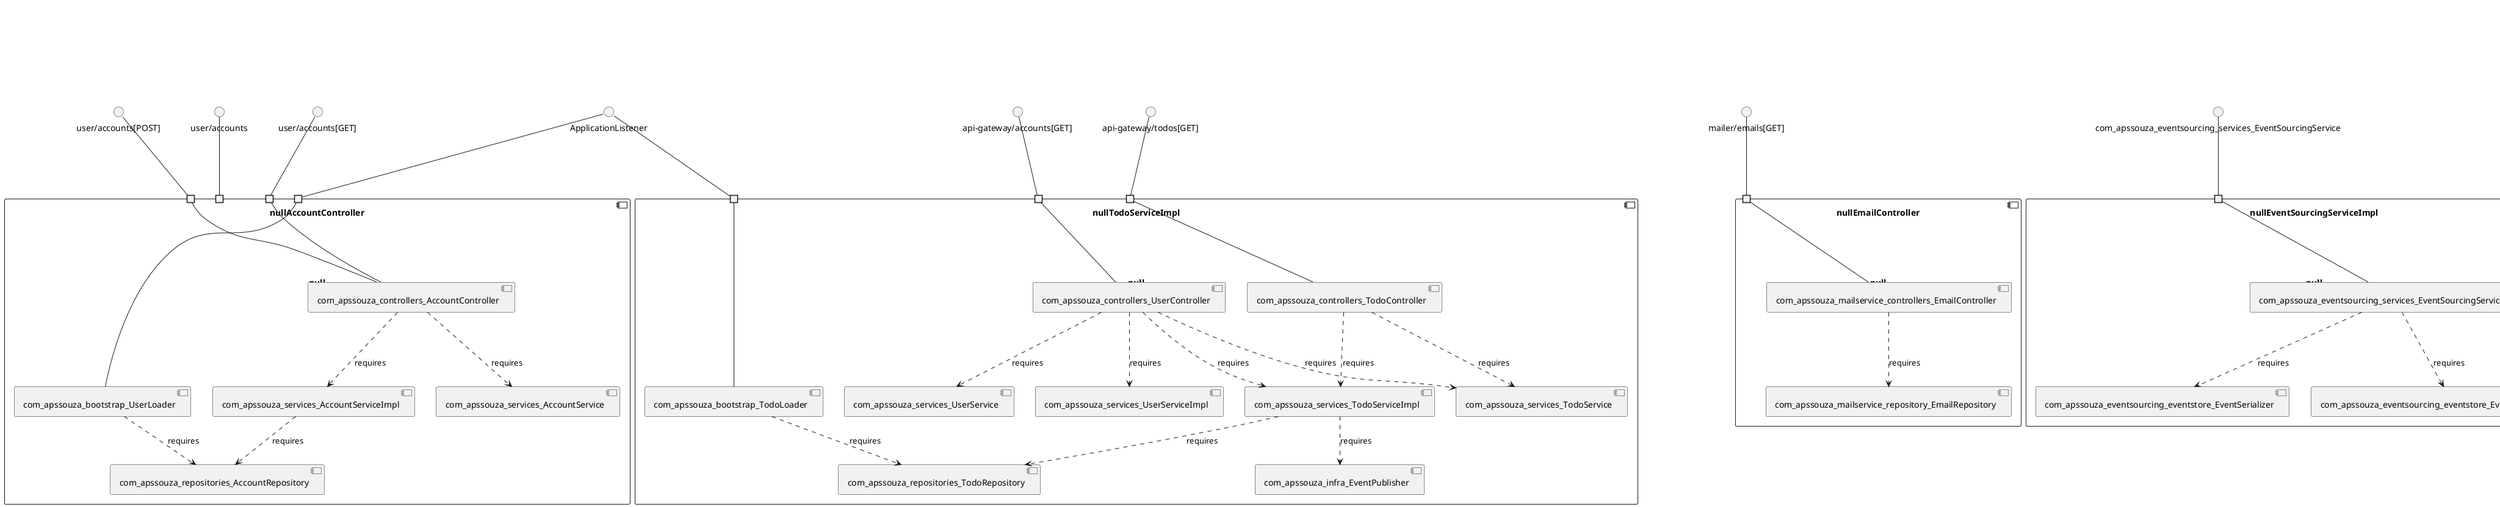 @startuml
skinparam fixCircleLabelOverlapping true
component nullAccountController\n\n\n\n\n\nnull {
[com_apssouza_controllers_AccountController]
[com_apssouza_repositories_AccountRepository]
[com_apssouza_services_AccountServiceImpl]
[com_apssouza_bootstrap_UserLoader]
[com_apssouza_services_AccountService]
portin " " as AccountController_requires_ApplicationListener
portin " " as AccountController_requires_user_accounts
portin " " as AccountController_requires_user_accounts_GET_
portin " " as AccountController_requires_user_accounts_POST_
[com_apssouza_controllers_AccountController]..>[com_apssouza_services_AccountServiceImpl] : requires
[com_apssouza_bootstrap_UserLoader]..>[com_apssouza_repositories_AccountRepository] : requires
[com_apssouza_controllers_AccountController]..>[com_apssouza_services_AccountService] : requires
[com_apssouza_services_AccountServiceImpl]..>[com_apssouza_repositories_AccountRepository] : requires
"AccountController_requires_user_accounts_GET_"--[com_apssouza_controllers_AccountController]
"AccountController_requires_user_accounts_POST_"--[com_apssouza_controllers_AccountController]
"AccountController_requires_ApplicationListener"--[com_apssouza_bootstrap_UserLoader]
}
interface "ApplicationListener" as interface.ApplicationListener
interface.ApplicationListener--"AccountController_requires_ApplicationListener"
interface "user/accounts[GET]" as interface.user_accounts_GET_
interface.user_accounts_GET_--"AccountController_requires_user_accounts_GET_"
interface "user/accounts[POST]" as interface.user_accounts_POST_
interface.user_accounts_POST_--"AccountController_requires_user_accounts_POST_"
interface "user/accounts" as interface.user_accounts
interface.user_accounts--"AccountController_requires_user_accounts"
component nullEmailController\n\n\n\n\n\nnull {
[com_apssouza_mailservice_repository_EmailRepository]
[com_apssouza_mailservice_controllers_EmailController]
portin " " as EmailController_requires_mailer_emails_GET_
[com_apssouza_mailservice_controllers_EmailController]..>[com_apssouza_mailservice_repository_EmailRepository] : requires
"EmailController_requires_mailer_emails_GET_"--[com_apssouza_mailservice_controllers_EmailController]
}
interface "mailer/emails[GET]" as interface.mailer_emails_GET_
interface.mailer_emails_GET_--"EmailController_requires_mailer_emails_GET_"
component nullEventSourcingServiceImpl\n\n\n\n\n\nnull {
[com_apssouza_eventsourcing_services_EventSourcingServiceImpl]
[com_apssouza_eventsourcing_eventstore_EventSerializer]
[com_apssouza_eventsourcing_eventstore_EventStoreRepository]
portin " " as EventSourcingServiceImpl_requires_com_apssouza_eventsourcing_services_EventSourcingService
[com_apssouza_eventsourcing_services_EventSourcingServiceImpl]..>[com_apssouza_eventsourcing_eventstore_EventSerializer] : requires
[com_apssouza_eventsourcing_services_EventSourcingServiceImpl]..>[com_apssouza_eventsourcing_eventstore_EventStoreRepository] : requires
"EventSourcingServiceImpl_requires_com_apssouza_eventsourcing_services_EventSourcingService"--[com_apssouza_eventsourcing_services_EventSourcingServiceImpl]
}
interface "com_apssouza_eventsourcing_services_EventSourcingService" as interface.com_apssouza_eventsourcing_services_EventSourcingService
interface.com_apssouza_eventsourcing_services_EventSourcingService--"EventSourcingServiceImpl_requires_com_apssouza_eventsourcing_services_EventSourcingService"
component nullNotifyController\n\n\n\n\n\nnull {
[com_apssouza_eventsourcing_commands_EmailCommandHandler]
[com_apssouza_mailservice_controllers_NotifyController]
portin " " as NotifyController_requires_mailer_send_email_GET_
[com_apssouza_mailservice_controllers_NotifyController]..>[com_apssouza_eventsourcing_commands_EmailCommandHandler] : requires
"NotifyController_requires_mailer_send_email_GET_"--[com_apssouza_mailservice_controllers_NotifyController]
}
interface "mailer/send/email[GET]" as interface.mailer_send_email_GET_
interface.mailer_send_email_GET_--"NotifyController_requires_mailer_send_email_GET_"
component nullTodoChangesController\n\n\n\n\n\nnull {
[com_apssouza_controllers_TodoChangesController]
[com_apssouza_monitors_TodoStoreEventChanges]
portin " " as TodoChangesController_requires_reminder_todo_changes_GET_
[com_apssouza_controllers_TodoChangesController]..>[com_apssouza_monitors_TodoStoreEventChanges] : requires
"TodoChangesController_requires_reminder_todo_changes_GET_"--[com_apssouza_controllers_TodoChangesController]
}
interface "reminder/todo-changes[GET]" as interface.reminder_todo_changes_GET_
interface.reminder_todo_changes_GET_--"TodoChangesController_requires_reminder_todo_changes_GET_"
component nullTodoServiceImpl\n\n\n\n\n\nnull {
[com_apssouza_services_TodoServiceImpl]
[com_apssouza_repositories_TodoRepository]
[com_apssouza_services_UserServiceImpl]
[com_apssouza_services_UserService]
[com_apssouza_controllers_UserController]
[com_apssouza_infra_EventPublisher]
[com_apssouza_services_TodoService]
[com_apssouza_bootstrap_TodoLoader]
[com_apssouza_controllers_TodoController]
portin " " as TodoServiceImpl_requires_ApplicationListener
portin " " as TodoServiceImpl_requires_api_gateway_todos_GET_
portin " " as TodoServiceImpl_requires_api_gateway_accounts_GET_
[com_apssouza_controllers_UserController]..>[com_apssouza_services_UserService] : requires
[com_apssouza_services_TodoServiceImpl]..>[com_apssouza_infra_EventPublisher] : requires
[com_apssouza_services_TodoServiceImpl]..>[com_apssouza_repositories_TodoRepository] : requires
[com_apssouza_controllers_UserController]..>[com_apssouza_services_UserServiceImpl] : requires
[com_apssouza_bootstrap_TodoLoader]..>[com_apssouza_repositories_TodoRepository] : requires
[com_apssouza_controllers_TodoController]..>[com_apssouza_services_TodoService] : requires
[com_apssouza_controllers_UserController]..>[com_apssouza_services_TodoServiceImpl] : requires
[com_apssouza_controllers_TodoController]..>[com_apssouza_services_TodoServiceImpl] : requires
[com_apssouza_controllers_UserController]..>[com_apssouza_services_TodoService] : requires
"TodoServiceImpl_requires_ApplicationListener"--[com_apssouza_bootstrap_TodoLoader]
"TodoServiceImpl_requires_api_gateway_todos_GET_"--[com_apssouza_controllers_TodoController]
"TodoServiceImpl_requires_api_gateway_accounts_GET_"--[com_apssouza_controllers_UserController]
}
interface "ApplicationListener" as interface.ApplicationListener
interface.ApplicationListener--"TodoServiceImpl_requires_ApplicationListener"
interface "api-gateway/accounts[GET]" as interface.api_gateway_accounts_GET_
interface.api_gateway_accounts_GET_--"TodoServiceImpl_requires_api_gateway_accounts_GET_"
interface "api-gateway/todos[GET]" as interface.api_gateway_todos_GET_
interface.api_gateway_todos_GET_--"TodoServiceImpl_requires_api_gateway_todos_GET_"
component nullTodoServiceStatisticsController\n\n\n\n\n\nnull {
[com_apssouza_monitors_TodoServiceMethodInvokedStore]
[com_apssouza_controllers_TodoServiceStatisticsController]
portin " " as TodoServiceStatisticsController_requires_reminder_todo_statistics_GET_
[com_apssouza_controllers_TodoServiceStatisticsController]..>[com_apssouza_monitors_TodoServiceMethodInvokedStore] : requires
"TodoServiceStatisticsController_requires_reminder_todo_statistics_GET_"--[com_apssouza_controllers_TodoServiceStatisticsController]
}
interface "reminder/todo-statistics[GET]" as interface.reminder_todo_statistics_GET_
interface.reminder_todo_statistics_GET_--"TodoServiceStatisticsController_requires_reminder_todo_statistics_GET_"
component nullTodoSocketController\n\n\n\n\n\nnull {
[com_apssouza_integrations_socket_TodoSocketController]
}
interface "reminder/todos" as interface.reminder_todos
interface.reminder_todos--[TodoController]
interface "user/accounts[PUT]" as interface.user_accounts_PUT_
[UserClient]..>interface.user_accounts_PUT_ : requires
interface "user/users" as interface.user_users
[UserClient]..>interface.user_users : requires
interface "user/accounts[PUT]" as interface.user_accounts_PUT_
[com_apssouza_clients_UserClient]..>interface.user_accounts_PUT_ : requires
interface "com_apssouza_eventsourcing_services_ApplicationEventPublisher" as interface.com_apssouza_eventsourcing_services_ApplicationEventPublisher
interface.com_apssouza_eventsourcing_services_ApplicationEventPublisher--[com_apssouza_eventsourcing_services_ApplicationEventPublisher_Provider]
interface "com_apssouza_infra_ApplicationEventPublisher" as interface.com_apssouza_infra_ApplicationEventPublisher
interface.com_apssouza_infra_ApplicationEventPublisher--[com_apssouza_infra_ApplicationEventPublisher_Provider]
interface "com_apssouza_infra_Source" as interface.com_apssouza_infra_Source
interface.com_apssouza_infra_Source--[com_apssouza_infra_Source_Provider]
interface "user/users" as interface.user_users
interface.user_users--[user_users_Provider]

@enduml
